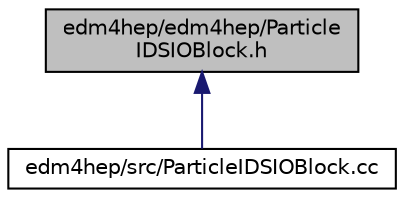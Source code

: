 digraph "edm4hep/edm4hep/ParticleIDSIOBlock.h"
{
 // LATEX_PDF_SIZE
  edge [fontname="Helvetica",fontsize="10",labelfontname="Helvetica",labelfontsize="10"];
  node [fontname="Helvetica",fontsize="10",shape=record];
  Node1 [label="edm4hep/edm4hep/Particle\lIDSIOBlock.h",height=0.2,width=0.4,color="black", fillcolor="grey75", style="filled", fontcolor="black",tooltip=" "];
  Node1 -> Node2 [dir="back",color="midnightblue",fontsize="10",style="solid",fontname="Helvetica"];
  Node2 [label="edm4hep/src/ParticleIDSIOBlock.cc",height=0.2,width=0.4,color="black", fillcolor="white", style="filled",URL="$_particle_i_d_s_i_o_block_8cc.html",tooltip=" "];
}
